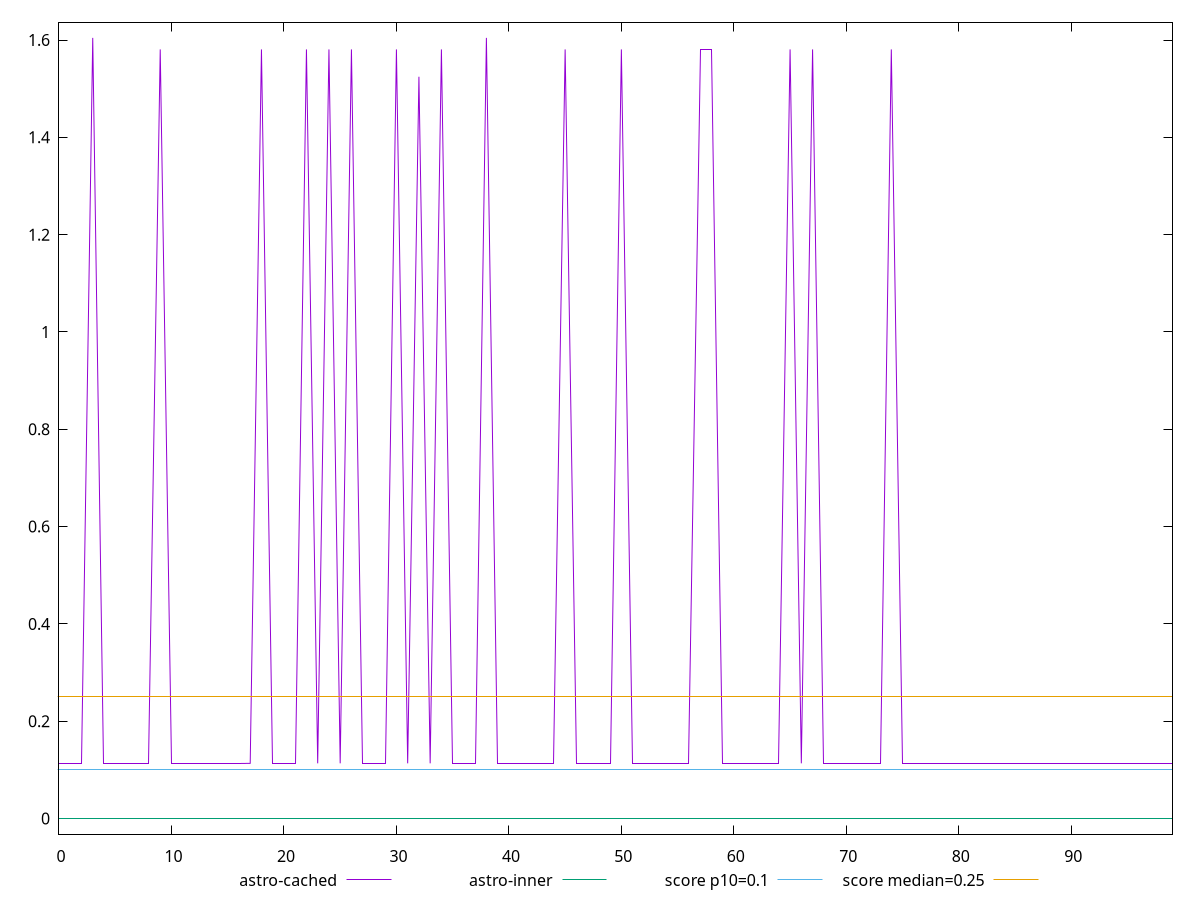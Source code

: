 reset

$astroCached <<EOF
0 0.113388671875
1 0.113388671875
2 0.113388671875
3 1.6043238449096682
4 0.113388671875
5 0.113388671875
6 0.113388671875
7 0.113388671875
8 0.113388671875
9 1.580688705444336
10 0.113388671875
11 0.113388671875
12 0.113388671875
13 0.113388671875
14 0.113388671875
15 0.113388671875
16 0.113388671875
17 0.11341064453125
18 1.580688705444336
19 0.113388671875
20 0.113388671875
21 0.113388671875
22 1.580688705444336
23 0.113388671875
24 1.580688705444336
25 0.113388671875
26 1.580688705444336
27 0.113388671875
28 0.113388671875
29 0.113388671875
30 1.580688705444336
31 0.113388671875
32 1.5244739532470704
33 0.113388671875
34 1.580688705444336
35 0.113388671875
36 0.113388671875
37 0.113388671875
38 1.6043238449096682
39 0.113388671875
40 0.113388671875
41 0.113388671875
42 0.113388671875
43 0.113388671875
44 0.113388671875
45 1.580688705444336
46 0.113388671875
47 0.113388671875
48 0.113388671875
49 0.113388671875
50 1.580688705444336
51 0.113388671875
52 0.113388671875
53 0.113388671875
54 0.113388671875
55 0.113388671875
56 0.113388671875
57 1.580688705444336
58 1.580688705444336
59 0.113388671875
60 0.113388671875
61 0.113388671875
62 0.113388671875
63 0.113388671875
64 0.113388671875
65 1.580688705444336
66 0.11342529296875001
67 1.580688705444336
68 0.113388671875
69 0.113388671875
70 0.113388671875
71 0.113388671875
72 0.113388671875
73 0.113388671875
74 1.580688705444336
75 0.113388671875
76 0.113388671875
77 0.113388671875
78 0.113388671875
79 0.113388671875
80 0.113388671875
81 0.113388671875
82 0.113388671875
83 0.113388671875
84 0.113388671875
85 0.113388671875
86 0.113388671875
87 0.113388671875
88 0.113388671875
89 0.113388671875
90 0.113388671875
91 0.113388671875
92 0.113388671875
93 0.113388671875
94 0.113388671875
95 0.113388671875
96 0.113388671875
97 0.113388671875
98 0.113388671875
99 0.113388671875
EOF

$astroInner <<EOF
0 0
1 0
2 0
3 0
4 0
5 0
6 0
7 0
8 0
9 0
10 0
11 0
12 0
13 0
14 0
15 0
16 0
17 0
18 0
19 0
20 0
21 0
22 0
23 0
24 0
25 0
26 0
27 0
28 0
29 0
30 0
31 0
32 0
33 0
34 0
35 0
36 0
37 0
38 0
39 0
40 0
41 0
42 0
43 0
44 0
45 0
46 0
47 0
48 0
49 0
50 0
51 0
52 0
53 0
54 0
55 0
56 0
57 0
58 0
59 0
60 0
61 0
62 0
63 0
64 0
65 0
66 0
67 0
68 0
69 0
70 0
71 0
72 0
73 0
74 0
75 0
76 0
77 0
78 0
79 0
80 0
81 0
82 0
83 0
84 0
85 0
86 0
87 0
88 0
89 0
90 0
91 0
92 0
93 0
94 0
95 0
96 0
97 0
98 0
99 0
EOF

set key outside below
set xrange [0:99]
set yrange [-0.03208647689819336:1.6364103218078616]
set trange [-0.03208647689819336:1.6364103218078616]
set terminal svg size 640, 520 enhanced background rgb 'white'
set output "reports/report_00033_2021-03-01T14-23-16.841Z/cumulative-layout-shift/comparison/line/1_vs_2.svg"

plot $astroCached title "astro-cached" with line, \
     $astroInner title "astro-inner" with line, \
     0.1 title "score p10=0.1", \
     0.25 title "score median=0.25"

reset

